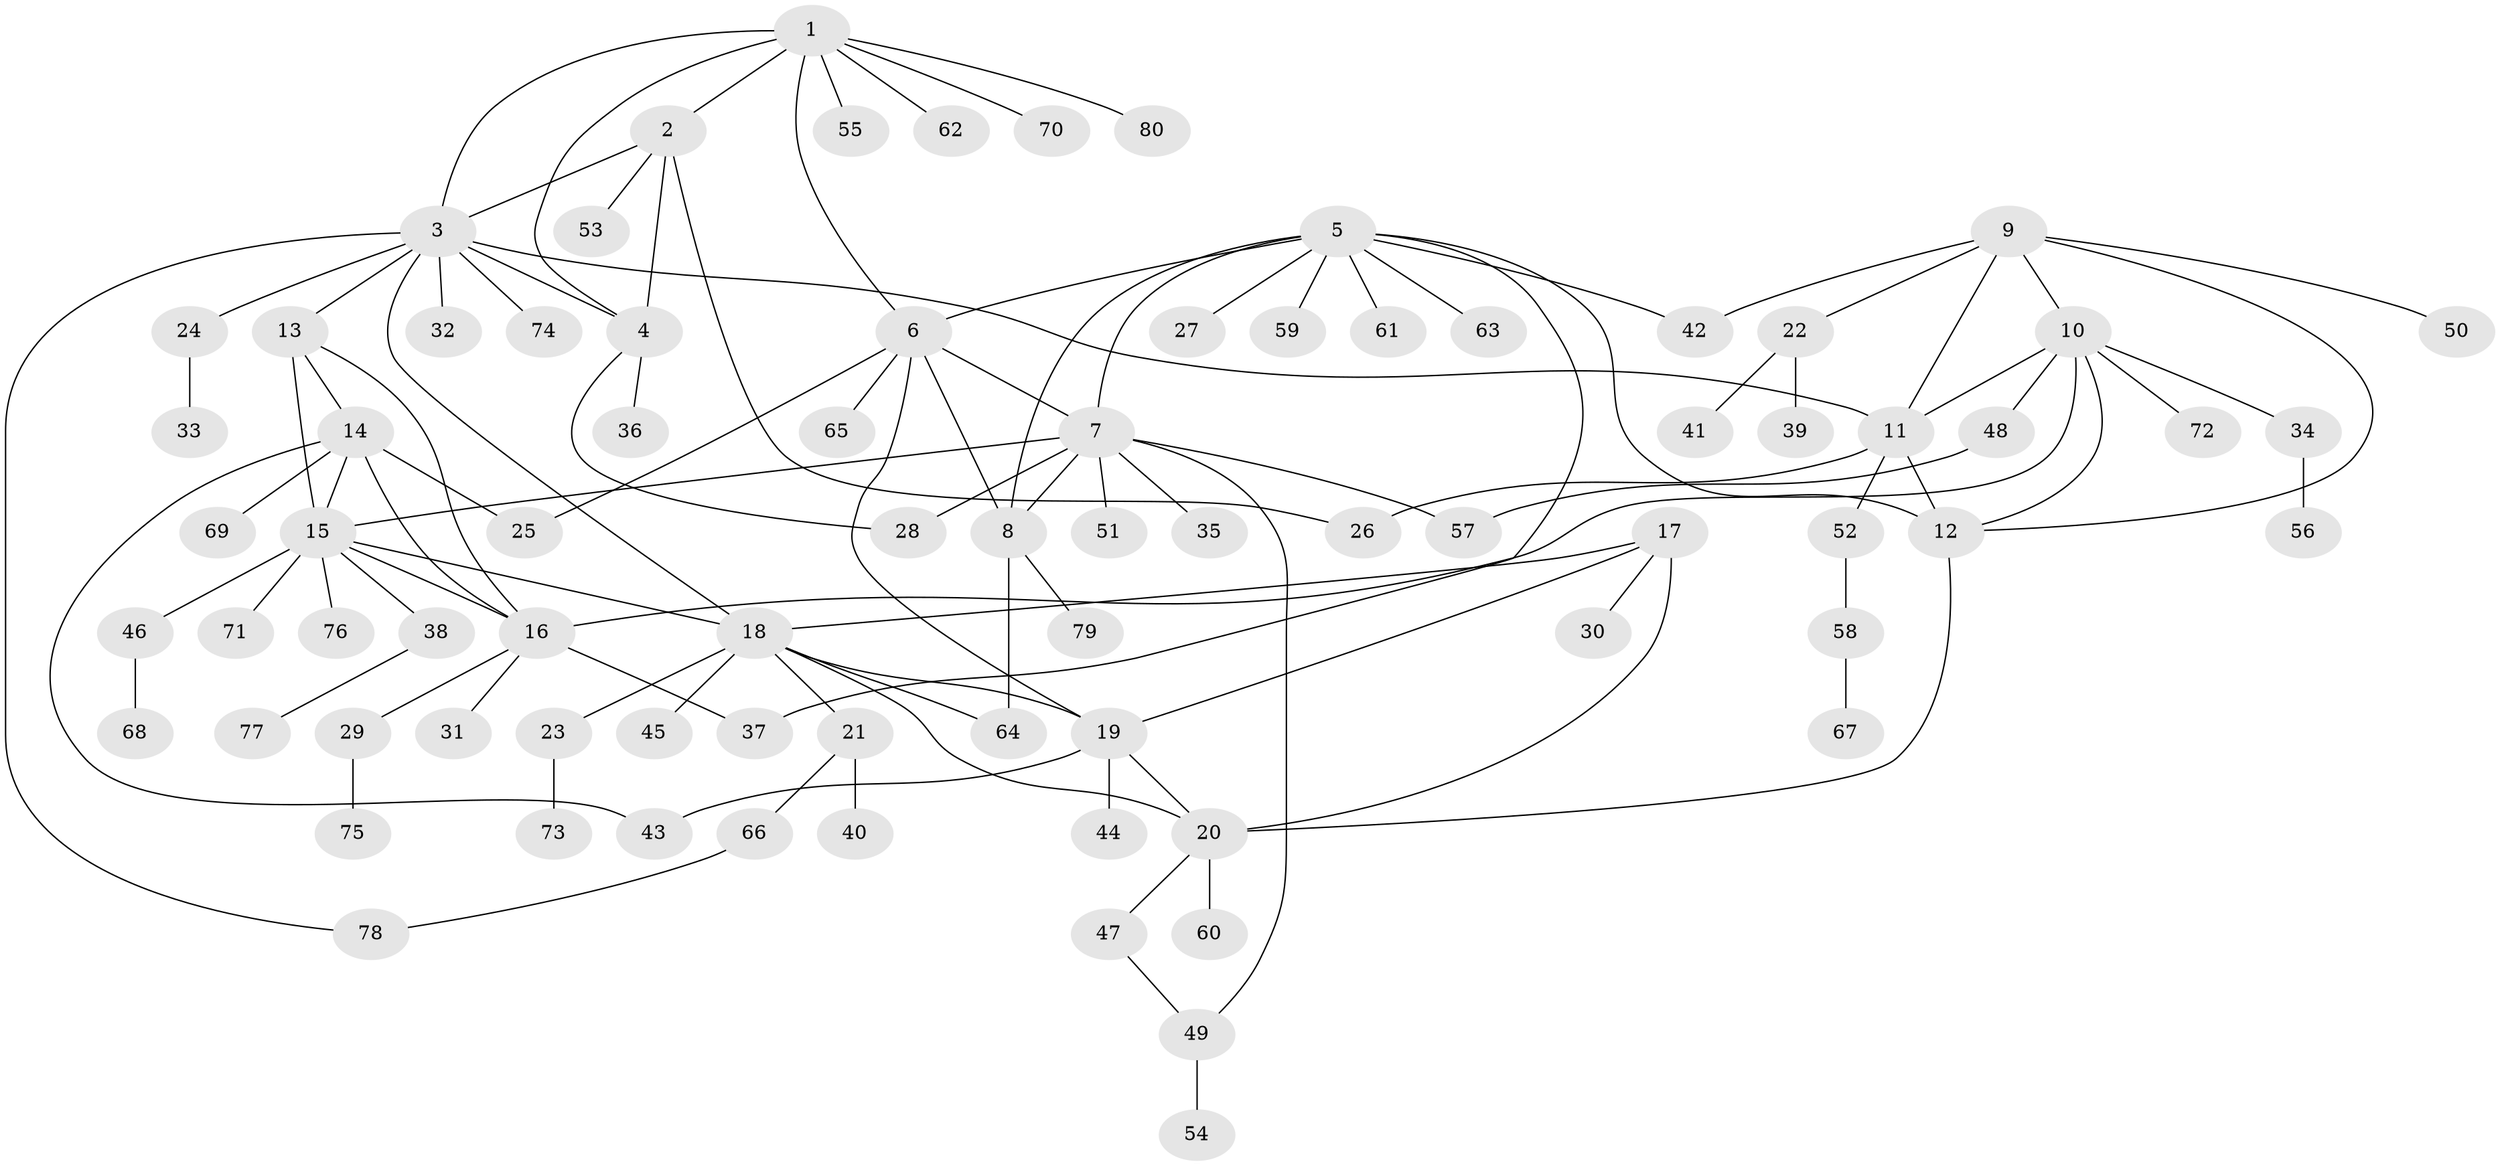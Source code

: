 // Generated by graph-tools (version 1.1) at 2025/55/03/09/25 04:55:16]
// undirected, 80 vertices, 110 edges
graph export_dot {
graph [start="1"]
  node [color=gray90,style=filled];
  1;
  2;
  3;
  4;
  5;
  6;
  7;
  8;
  9;
  10;
  11;
  12;
  13;
  14;
  15;
  16;
  17;
  18;
  19;
  20;
  21;
  22;
  23;
  24;
  25;
  26;
  27;
  28;
  29;
  30;
  31;
  32;
  33;
  34;
  35;
  36;
  37;
  38;
  39;
  40;
  41;
  42;
  43;
  44;
  45;
  46;
  47;
  48;
  49;
  50;
  51;
  52;
  53;
  54;
  55;
  56;
  57;
  58;
  59;
  60;
  61;
  62;
  63;
  64;
  65;
  66;
  67;
  68;
  69;
  70;
  71;
  72;
  73;
  74;
  75;
  76;
  77;
  78;
  79;
  80;
  1 -- 2;
  1 -- 3;
  1 -- 4;
  1 -- 6;
  1 -- 55;
  1 -- 62;
  1 -- 70;
  1 -- 80;
  2 -- 3;
  2 -- 4;
  2 -- 26;
  2 -- 53;
  3 -- 4;
  3 -- 11;
  3 -- 13;
  3 -- 18;
  3 -- 24;
  3 -- 32;
  3 -- 74;
  3 -- 78;
  4 -- 28;
  4 -- 36;
  5 -- 6;
  5 -- 7;
  5 -- 8;
  5 -- 12;
  5 -- 27;
  5 -- 37;
  5 -- 42;
  5 -- 59;
  5 -- 61;
  5 -- 63;
  6 -- 7;
  6 -- 8;
  6 -- 19;
  6 -- 25;
  6 -- 65;
  7 -- 8;
  7 -- 15;
  7 -- 28;
  7 -- 35;
  7 -- 49;
  7 -- 51;
  7 -- 57;
  8 -- 64;
  8 -- 79;
  9 -- 10;
  9 -- 11;
  9 -- 12;
  9 -- 22;
  9 -- 42;
  9 -- 50;
  10 -- 11;
  10 -- 12;
  10 -- 16;
  10 -- 34;
  10 -- 48;
  10 -- 72;
  11 -- 12;
  11 -- 26;
  11 -- 52;
  12 -- 20;
  13 -- 14;
  13 -- 15;
  13 -- 16;
  14 -- 15;
  14 -- 16;
  14 -- 25;
  14 -- 43;
  14 -- 69;
  15 -- 16;
  15 -- 18;
  15 -- 38;
  15 -- 46;
  15 -- 71;
  15 -- 76;
  16 -- 29;
  16 -- 31;
  16 -- 37;
  17 -- 18;
  17 -- 19;
  17 -- 20;
  17 -- 30;
  18 -- 19;
  18 -- 20;
  18 -- 21;
  18 -- 23;
  18 -- 45;
  18 -- 64;
  19 -- 20;
  19 -- 43;
  19 -- 44;
  20 -- 47;
  20 -- 60;
  21 -- 40;
  21 -- 66;
  22 -- 39;
  22 -- 41;
  23 -- 73;
  24 -- 33;
  29 -- 75;
  34 -- 56;
  38 -- 77;
  46 -- 68;
  47 -- 49;
  48 -- 57;
  49 -- 54;
  52 -- 58;
  58 -- 67;
  66 -- 78;
}
